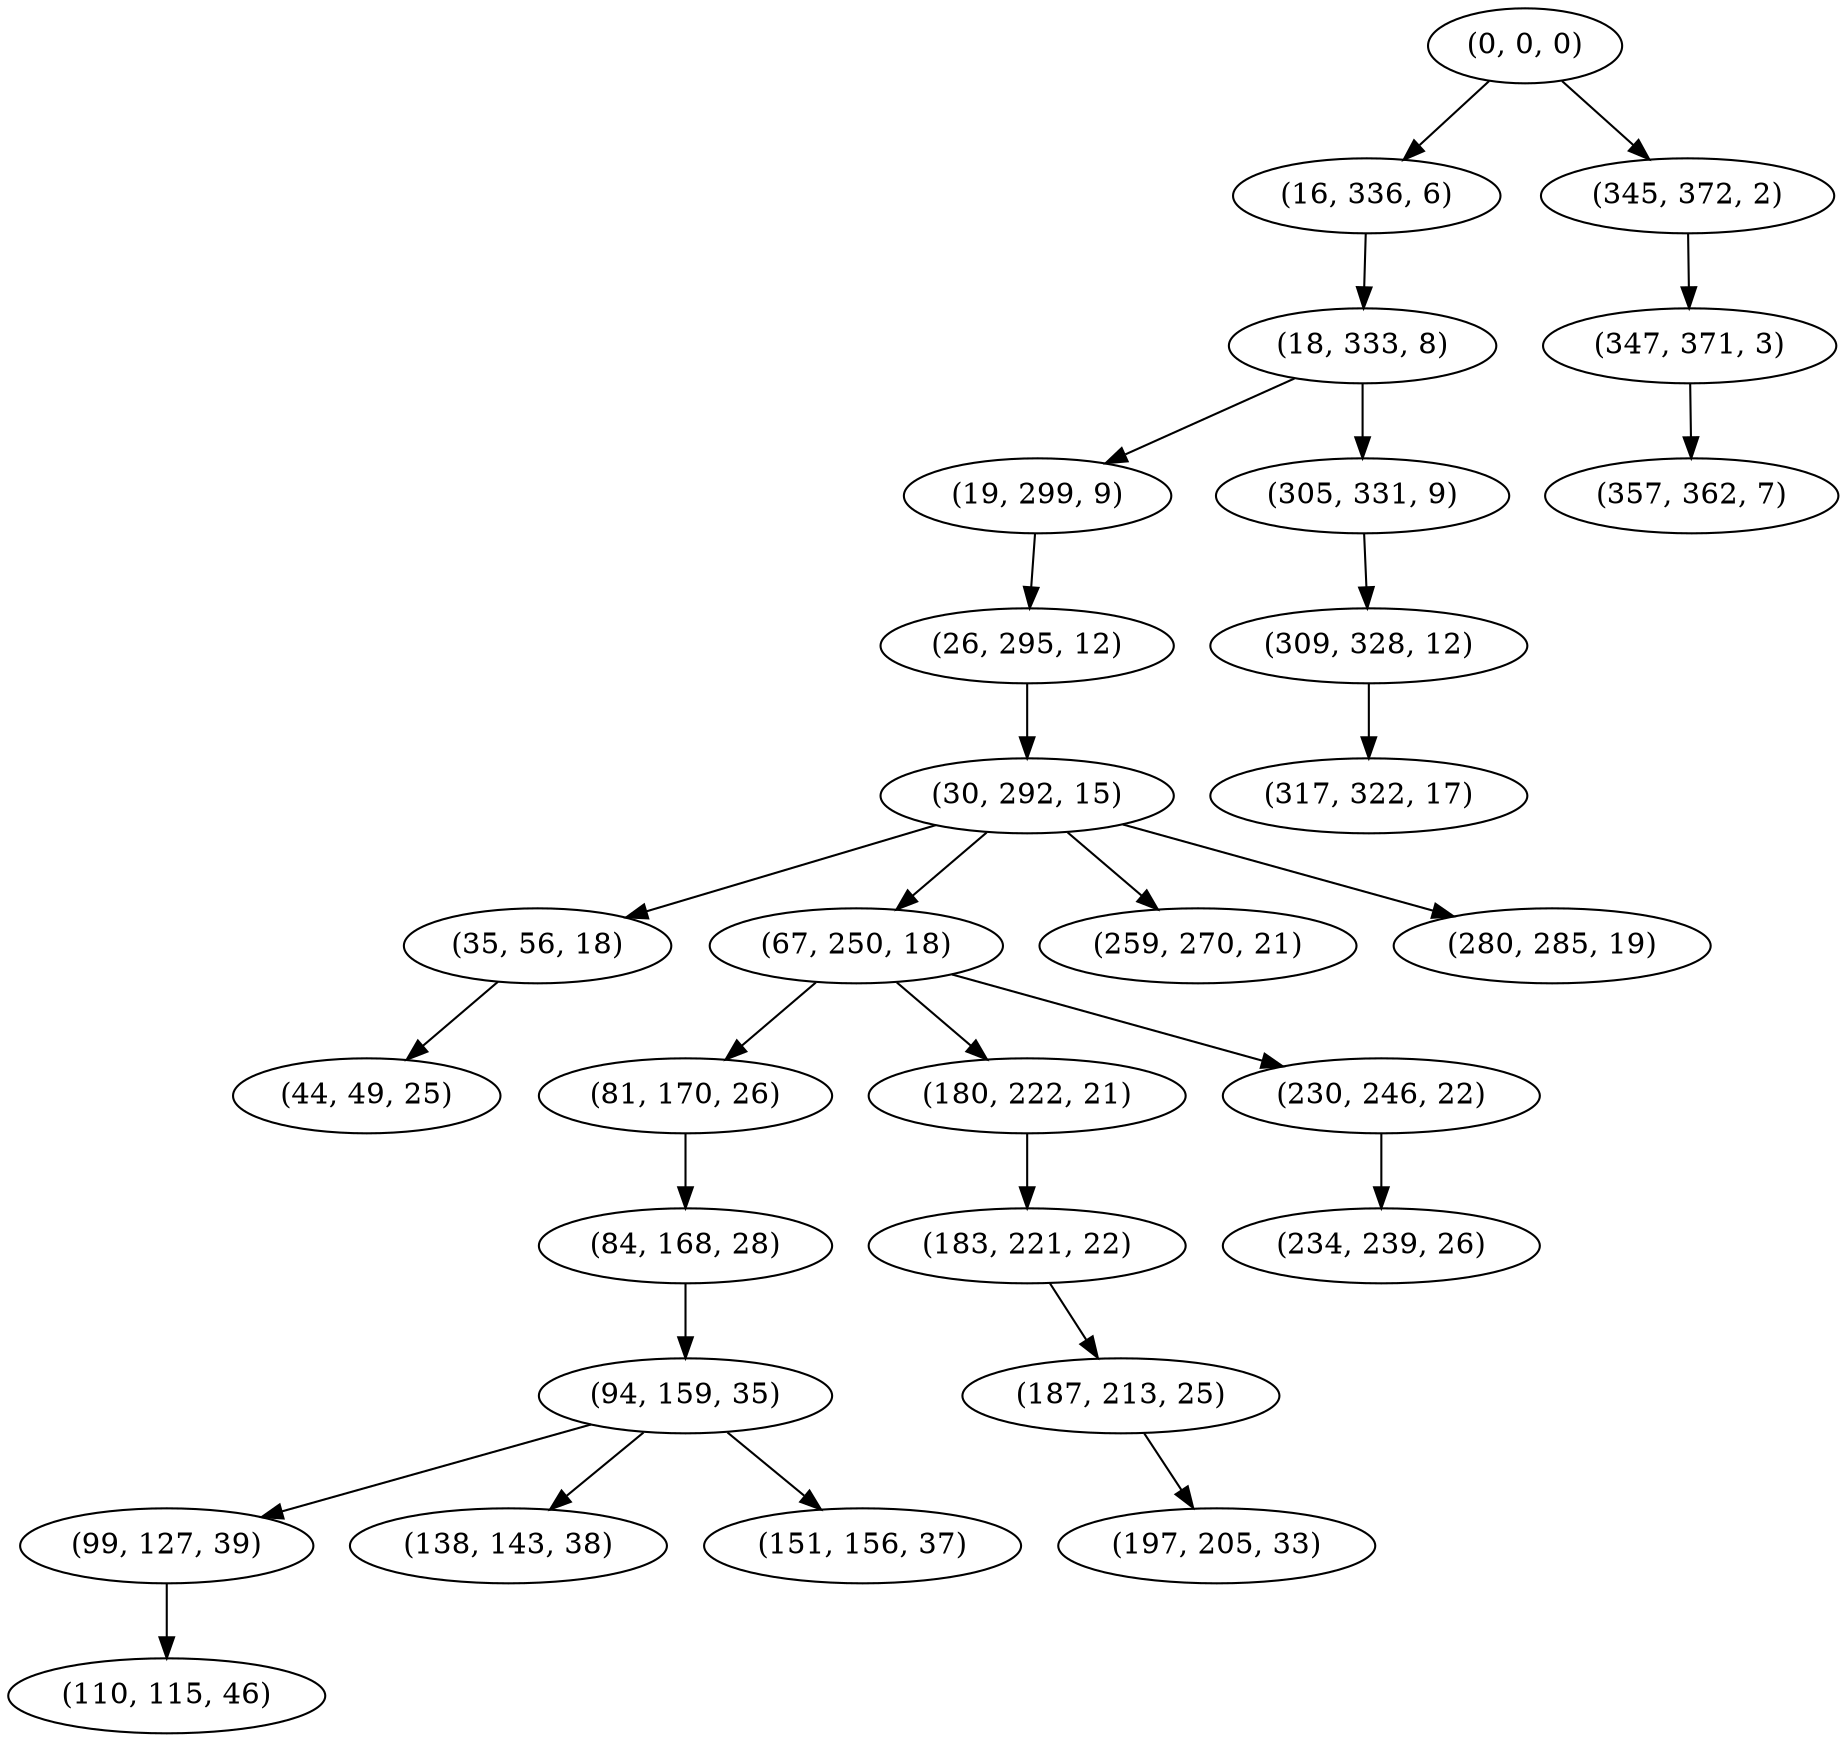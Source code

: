 digraph tree {
    "(0, 0, 0)";
    "(16, 336, 6)";
    "(18, 333, 8)";
    "(19, 299, 9)";
    "(26, 295, 12)";
    "(30, 292, 15)";
    "(35, 56, 18)";
    "(44, 49, 25)";
    "(67, 250, 18)";
    "(81, 170, 26)";
    "(84, 168, 28)";
    "(94, 159, 35)";
    "(99, 127, 39)";
    "(110, 115, 46)";
    "(138, 143, 38)";
    "(151, 156, 37)";
    "(180, 222, 21)";
    "(183, 221, 22)";
    "(187, 213, 25)";
    "(197, 205, 33)";
    "(230, 246, 22)";
    "(234, 239, 26)";
    "(259, 270, 21)";
    "(280, 285, 19)";
    "(305, 331, 9)";
    "(309, 328, 12)";
    "(317, 322, 17)";
    "(345, 372, 2)";
    "(347, 371, 3)";
    "(357, 362, 7)";
    "(0, 0, 0)" -> "(16, 336, 6)";
    "(0, 0, 0)" -> "(345, 372, 2)";
    "(16, 336, 6)" -> "(18, 333, 8)";
    "(18, 333, 8)" -> "(19, 299, 9)";
    "(18, 333, 8)" -> "(305, 331, 9)";
    "(19, 299, 9)" -> "(26, 295, 12)";
    "(26, 295, 12)" -> "(30, 292, 15)";
    "(30, 292, 15)" -> "(35, 56, 18)";
    "(30, 292, 15)" -> "(67, 250, 18)";
    "(30, 292, 15)" -> "(259, 270, 21)";
    "(30, 292, 15)" -> "(280, 285, 19)";
    "(35, 56, 18)" -> "(44, 49, 25)";
    "(67, 250, 18)" -> "(81, 170, 26)";
    "(67, 250, 18)" -> "(180, 222, 21)";
    "(67, 250, 18)" -> "(230, 246, 22)";
    "(81, 170, 26)" -> "(84, 168, 28)";
    "(84, 168, 28)" -> "(94, 159, 35)";
    "(94, 159, 35)" -> "(99, 127, 39)";
    "(94, 159, 35)" -> "(138, 143, 38)";
    "(94, 159, 35)" -> "(151, 156, 37)";
    "(99, 127, 39)" -> "(110, 115, 46)";
    "(180, 222, 21)" -> "(183, 221, 22)";
    "(183, 221, 22)" -> "(187, 213, 25)";
    "(187, 213, 25)" -> "(197, 205, 33)";
    "(230, 246, 22)" -> "(234, 239, 26)";
    "(305, 331, 9)" -> "(309, 328, 12)";
    "(309, 328, 12)" -> "(317, 322, 17)";
    "(345, 372, 2)" -> "(347, 371, 3)";
    "(347, 371, 3)" -> "(357, 362, 7)";
}
